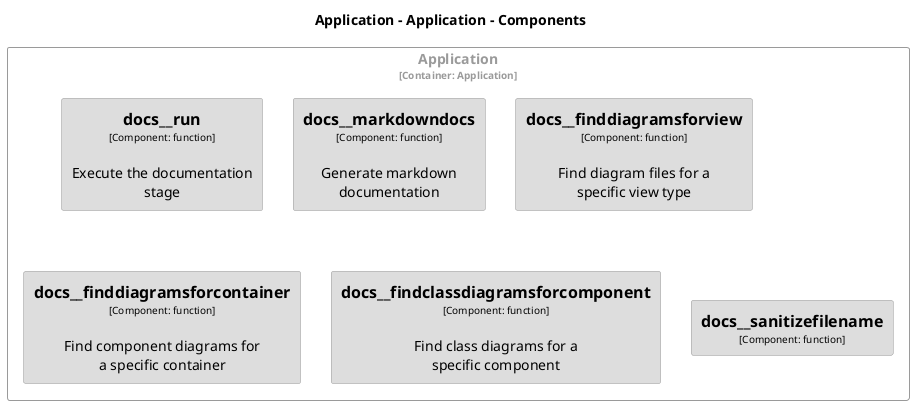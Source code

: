 @startuml
set separator none
title Application - Application - Components

top to bottom direction
skinparam ranksep 60
skinparam nodesep 30

skinparam {
  arrowFontSize 10
  defaultTextAlignment center
  wrapWidth 200
  maxMessageSize 100
}

hide stereotype

skinparam rectangle<<Application.Application.docs__findclassdiagramsforcomponent>> {
  BackgroundColor #dddddd
  FontColor #000000
  BorderColor #9a9a9a
  shadowing false
}
skinparam rectangle<<Application.Application.docs__finddiagramsforcontainer>> {
  BackgroundColor #dddddd
  FontColor #000000
  BorderColor #9a9a9a
  shadowing false
}
skinparam rectangle<<Application.Application.docs__finddiagramsforview>> {
  BackgroundColor #dddddd
  FontColor #000000
  BorderColor #9a9a9a
  shadowing false
}
skinparam rectangle<<Application.Application.docs__markdowndocs>> {
  BackgroundColor #dddddd
  FontColor #000000
  BorderColor #9a9a9a
  shadowing false
}
skinparam rectangle<<Application.Application.docs__run>> {
  BackgroundColor #dddddd
  FontColor #000000
  BorderColor #9a9a9a
  shadowing false
}
skinparam rectangle<<Application.Application.docs__sanitizefilename>> {
  BackgroundColor #dddddd
  FontColor #000000
  BorderColor #9a9a9a
  shadowing false
}
skinparam rectangle<<Application.Application>> {
  BorderColor #9a9a9a
  FontColor #9a9a9a
  shadowing false
}

rectangle "Application\n<size:10>[Container: Application]</size>" <<Application.Application>> {
  rectangle "==docs__run\n<size:10>[Component: function]</size>\n\nExecute the documentation stage" <<Application.Application.docs__run>> as Application.Application.docs__run
  rectangle "==docs__markdowndocs\n<size:10>[Component: function]</size>\n\nGenerate markdown documentation" <<Application.Application.docs__markdowndocs>> as Application.Application.docs__markdowndocs
  rectangle "==docs__finddiagramsforview\n<size:10>[Component: function]</size>\n\nFind diagram files for a specific view type" <<Application.Application.docs__finddiagramsforview>> as Application.Application.docs__finddiagramsforview
  rectangle "==docs__finddiagramsforcontainer\n<size:10>[Component: function]</size>\n\nFind component diagrams for a specific container" <<Application.Application.docs__finddiagramsforcontainer>> as Application.Application.docs__finddiagramsforcontainer
  rectangle "==docs__findclassdiagramsforcomponent\n<size:10>[Component: function]</size>\n\nFind class diagrams for a specific component" <<Application.Application.docs__findclassdiagramsforcomponent>> as Application.Application.docs__findclassdiagramsforcomponent
  rectangle "==docs__sanitizefilename\n<size:10>[Component: function]</size>" <<Application.Application.docs__sanitizefilename>> as Application.Application.docs__sanitizefilename
}

@enduml